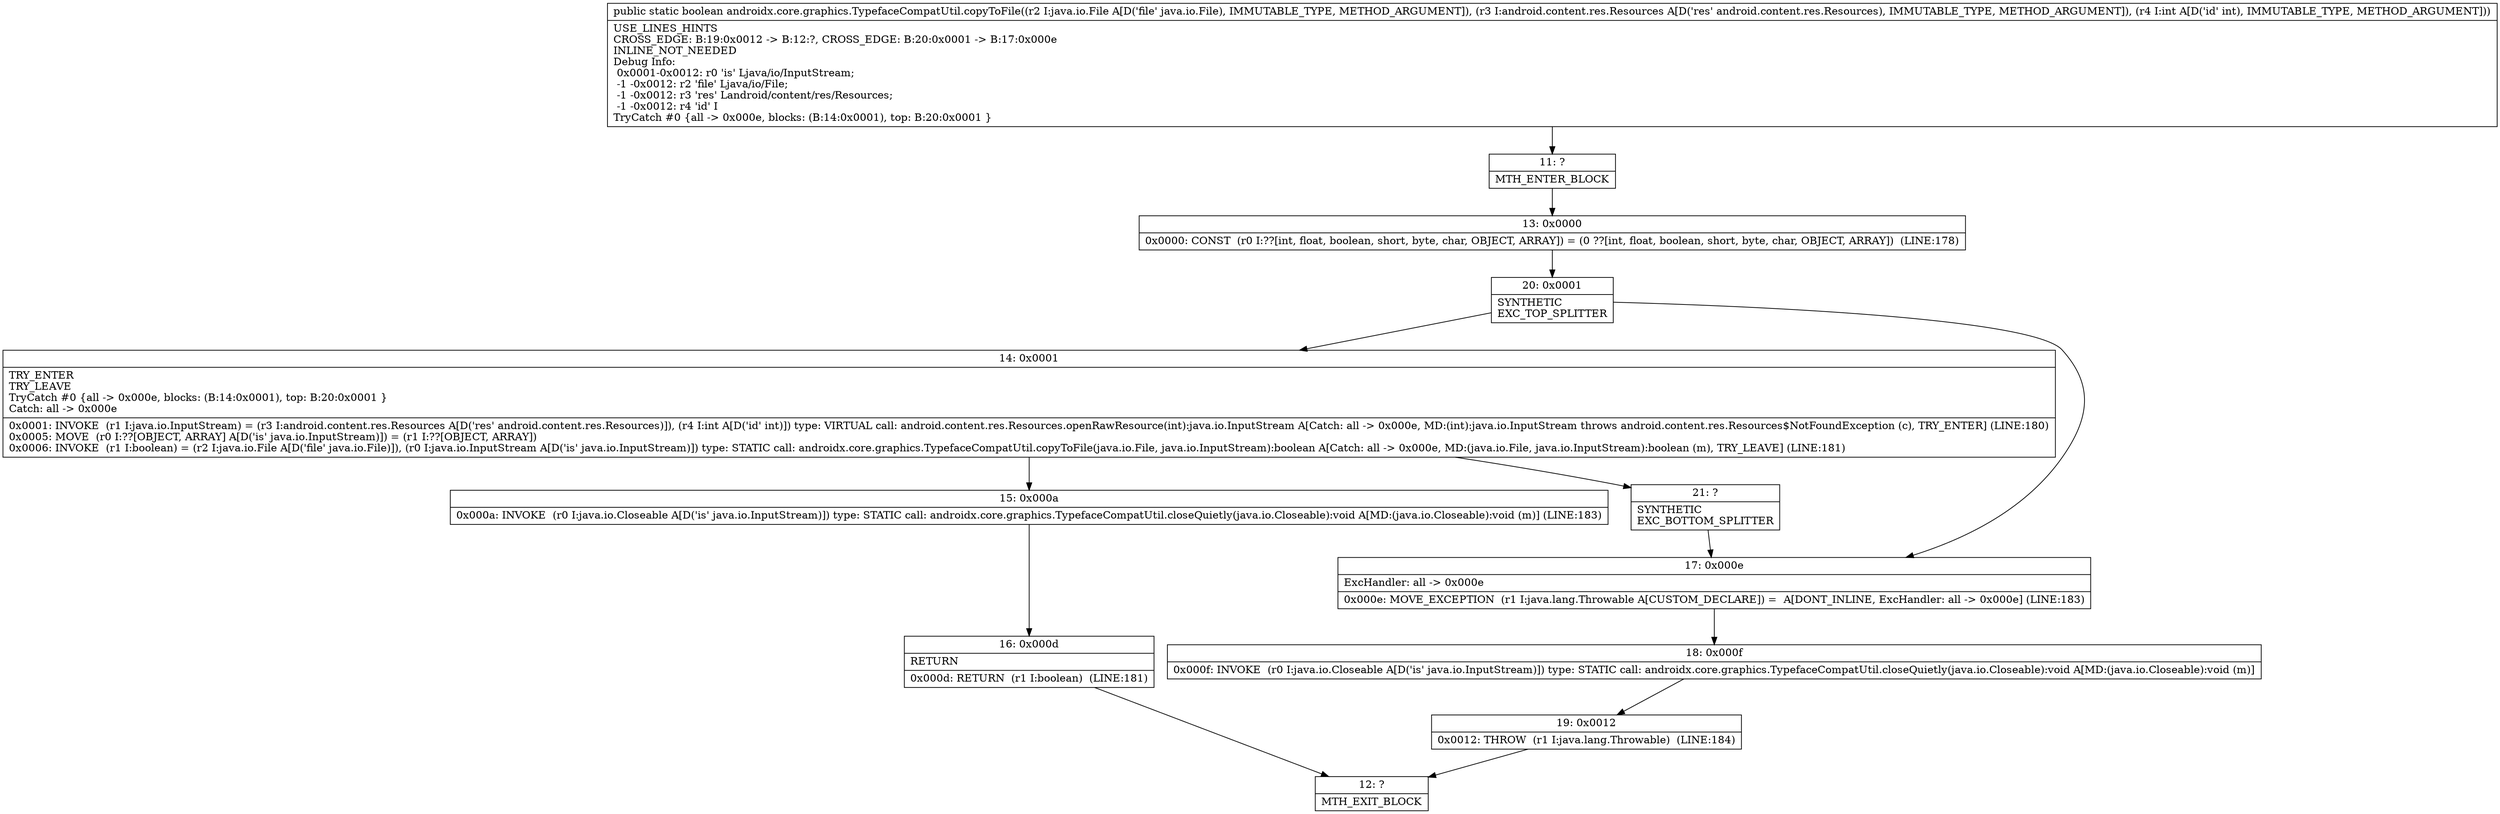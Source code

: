 digraph "CFG forandroidx.core.graphics.TypefaceCompatUtil.copyToFile(Ljava\/io\/File;Landroid\/content\/res\/Resources;I)Z" {
Node_11 [shape=record,label="{11\:\ ?|MTH_ENTER_BLOCK\l}"];
Node_13 [shape=record,label="{13\:\ 0x0000|0x0000: CONST  (r0 I:??[int, float, boolean, short, byte, char, OBJECT, ARRAY]) = (0 ??[int, float, boolean, short, byte, char, OBJECT, ARRAY])  (LINE:178)\l}"];
Node_20 [shape=record,label="{20\:\ 0x0001|SYNTHETIC\lEXC_TOP_SPLITTER\l}"];
Node_14 [shape=record,label="{14\:\ 0x0001|TRY_ENTER\lTRY_LEAVE\lTryCatch #0 \{all \-\> 0x000e, blocks: (B:14:0x0001), top: B:20:0x0001 \}\lCatch: all \-\> 0x000e\l|0x0001: INVOKE  (r1 I:java.io.InputStream) = (r3 I:android.content.res.Resources A[D('res' android.content.res.Resources)]), (r4 I:int A[D('id' int)]) type: VIRTUAL call: android.content.res.Resources.openRawResource(int):java.io.InputStream A[Catch: all \-\> 0x000e, MD:(int):java.io.InputStream throws android.content.res.Resources$NotFoundException (c), TRY_ENTER] (LINE:180)\l0x0005: MOVE  (r0 I:??[OBJECT, ARRAY] A[D('is' java.io.InputStream)]) = (r1 I:??[OBJECT, ARRAY]) \l0x0006: INVOKE  (r1 I:boolean) = (r2 I:java.io.File A[D('file' java.io.File)]), (r0 I:java.io.InputStream A[D('is' java.io.InputStream)]) type: STATIC call: androidx.core.graphics.TypefaceCompatUtil.copyToFile(java.io.File, java.io.InputStream):boolean A[Catch: all \-\> 0x000e, MD:(java.io.File, java.io.InputStream):boolean (m), TRY_LEAVE] (LINE:181)\l}"];
Node_15 [shape=record,label="{15\:\ 0x000a|0x000a: INVOKE  (r0 I:java.io.Closeable A[D('is' java.io.InputStream)]) type: STATIC call: androidx.core.graphics.TypefaceCompatUtil.closeQuietly(java.io.Closeable):void A[MD:(java.io.Closeable):void (m)] (LINE:183)\l}"];
Node_16 [shape=record,label="{16\:\ 0x000d|RETURN\l|0x000d: RETURN  (r1 I:boolean)  (LINE:181)\l}"];
Node_12 [shape=record,label="{12\:\ ?|MTH_EXIT_BLOCK\l}"];
Node_21 [shape=record,label="{21\:\ ?|SYNTHETIC\lEXC_BOTTOM_SPLITTER\l}"];
Node_17 [shape=record,label="{17\:\ 0x000e|ExcHandler: all \-\> 0x000e\l|0x000e: MOVE_EXCEPTION  (r1 I:java.lang.Throwable A[CUSTOM_DECLARE]) =  A[DONT_INLINE, ExcHandler: all \-\> 0x000e] (LINE:183)\l}"];
Node_18 [shape=record,label="{18\:\ 0x000f|0x000f: INVOKE  (r0 I:java.io.Closeable A[D('is' java.io.InputStream)]) type: STATIC call: androidx.core.graphics.TypefaceCompatUtil.closeQuietly(java.io.Closeable):void A[MD:(java.io.Closeable):void (m)]\l}"];
Node_19 [shape=record,label="{19\:\ 0x0012|0x0012: THROW  (r1 I:java.lang.Throwable)  (LINE:184)\l}"];
MethodNode[shape=record,label="{public static boolean androidx.core.graphics.TypefaceCompatUtil.copyToFile((r2 I:java.io.File A[D('file' java.io.File), IMMUTABLE_TYPE, METHOD_ARGUMENT]), (r3 I:android.content.res.Resources A[D('res' android.content.res.Resources), IMMUTABLE_TYPE, METHOD_ARGUMENT]), (r4 I:int A[D('id' int), IMMUTABLE_TYPE, METHOD_ARGUMENT]))  | USE_LINES_HINTS\lCROSS_EDGE: B:19:0x0012 \-\> B:12:?, CROSS_EDGE: B:20:0x0001 \-\> B:17:0x000e\lINLINE_NOT_NEEDED\lDebug Info:\l  0x0001\-0x0012: r0 'is' Ljava\/io\/InputStream;\l  \-1 \-0x0012: r2 'file' Ljava\/io\/File;\l  \-1 \-0x0012: r3 'res' Landroid\/content\/res\/Resources;\l  \-1 \-0x0012: r4 'id' I\lTryCatch #0 \{all \-\> 0x000e, blocks: (B:14:0x0001), top: B:20:0x0001 \}\l}"];
MethodNode -> Node_11;Node_11 -> Node_13;
Node_13 -> Node_20;
Node_20 -> Node_14;
Node_20 -> Node_17;
Node_14 -> Node_15;
Node_14 -> Node_21;
Node_15 -> Node_16;
Node_16 -> Node_12;
Node_21 -> Node_17;
Node_17 -> Node_18;
Node_18 -> Node_19;
Node_19 -> Node_12;
}

